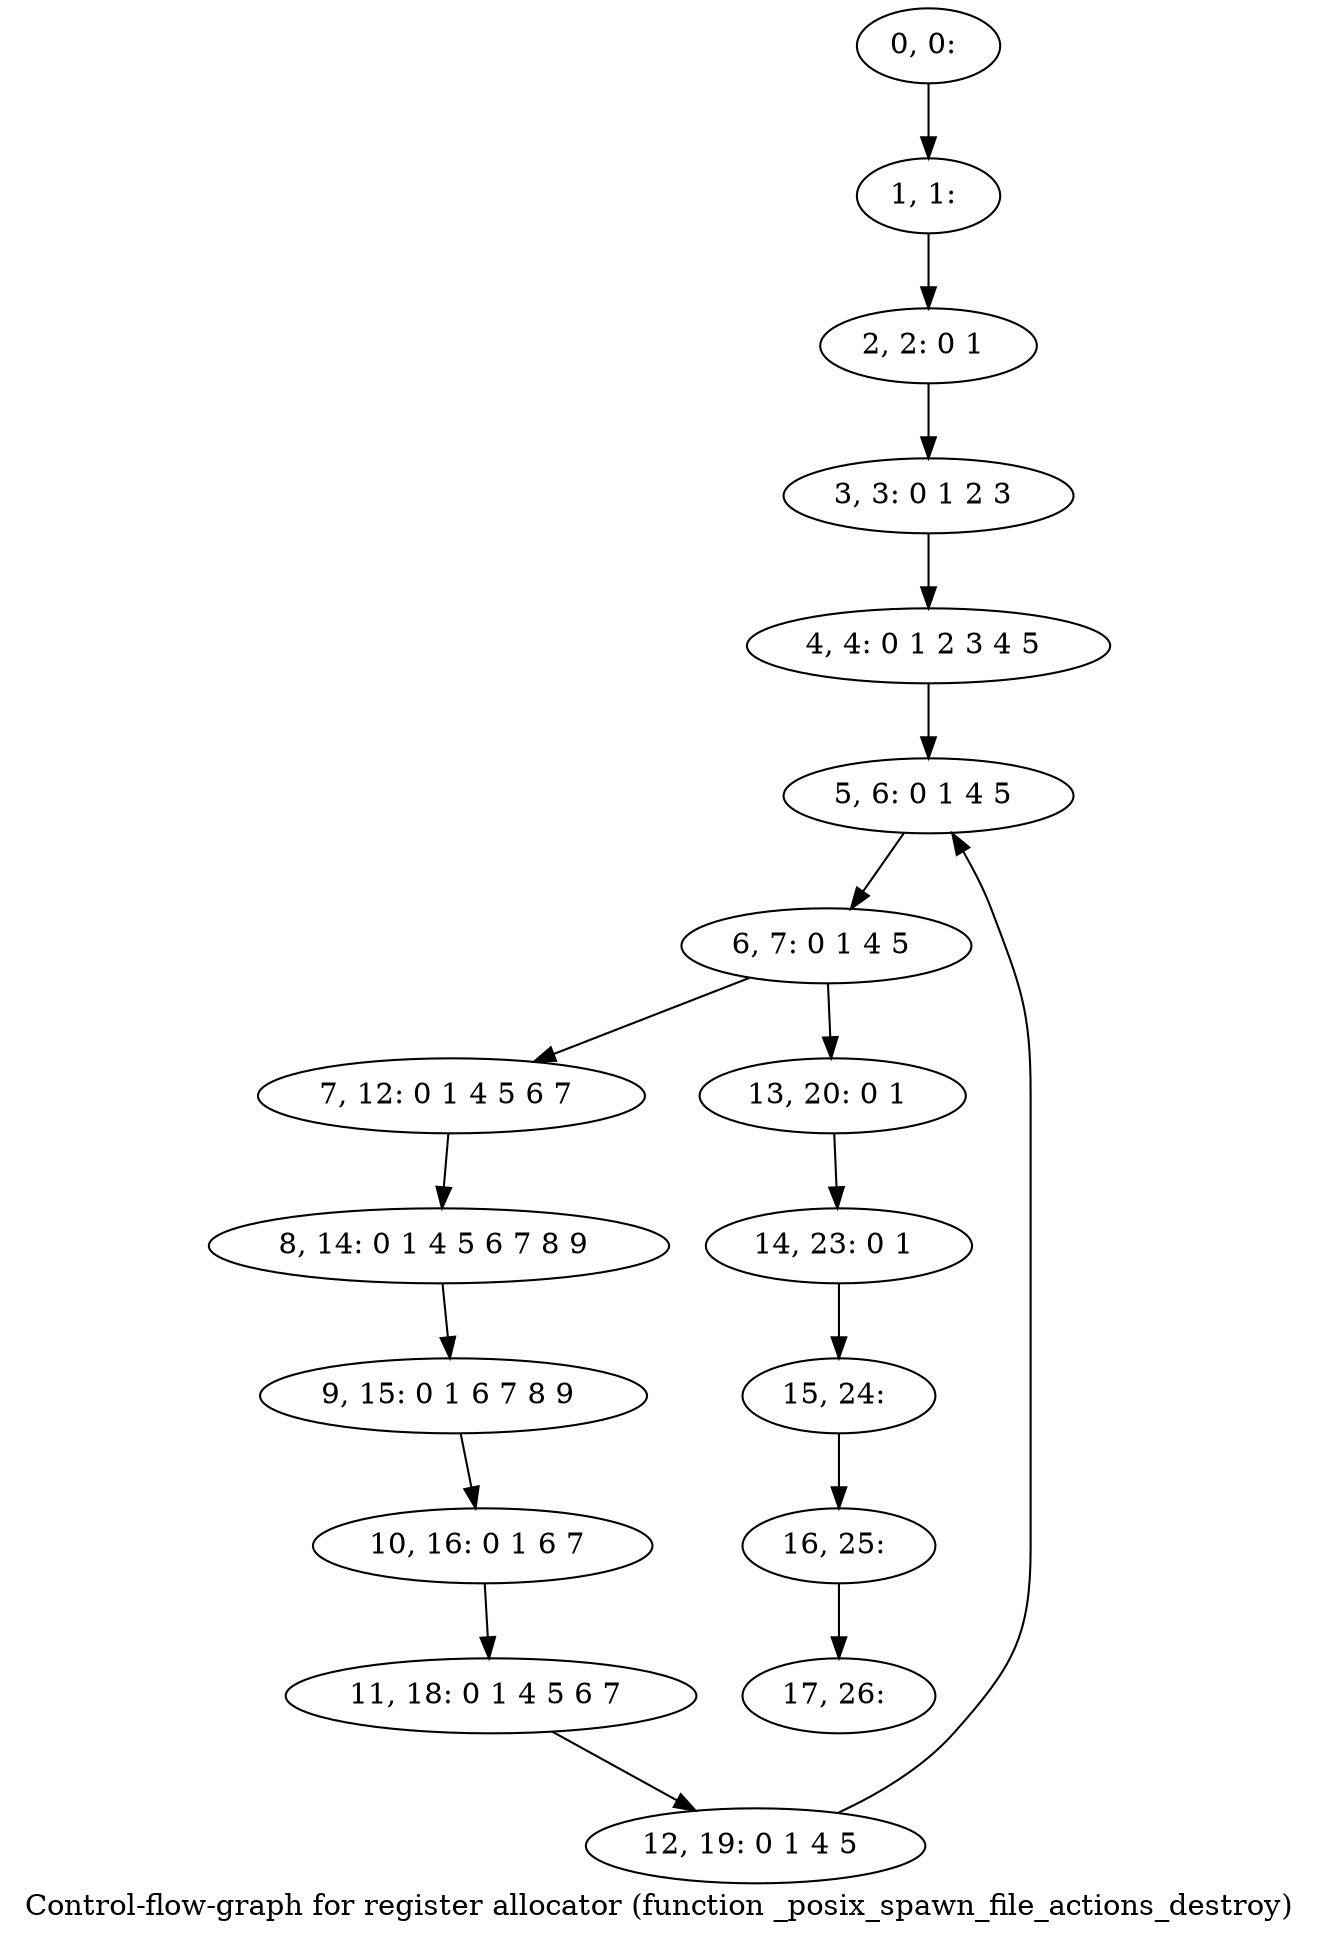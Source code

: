 digraph G {
graph [label="Control-flow-graph for register allocator (function _posix_spawn_file_actions_destroy)"]
0[label="0, 0: "];
1[label="1, 1: "];
2[label="2, 2: 0 1 "];
3[label="3, 3: 0 1 2 3 "];
4[label="4, 4: 0 1 2 3 4 5 "];
5[label="5, 6: 0 1 4 5 "];
6[label="6, 7: 0 1 4 5 "];
7[label="7, 12: 0 1 4 5 6 7 "];
8[label="8, 14: 0 1 4 5 6 7 8 9 "];
9[label="9, 15: 0 1 6 7 8 9 "];
10[label="10, 16: 0 1 6 7 "];
11[label="11, 18: 0 1 4 5 6 7 "];
12[label="12, 19: 0 1 4 5 "];
13[label="13, 20: 0 1 "];
14[label="14, 23: 0 1 "];
15[label="15, 24: "];
16[label="16, 25: "];
17[label="17, 26: "];
0->1 ;
1->2 ;
2->3 ;
3->4 ;
4->5 ;
5->6 ;
6->7 ;
6->13 ;
7->8 ;
8->9 ;
9->10 ;
10->11 ;
11->12 ;
12->5 ;
13->14 ;
14->15 ;
15->16 ;
16->17 ;
}
